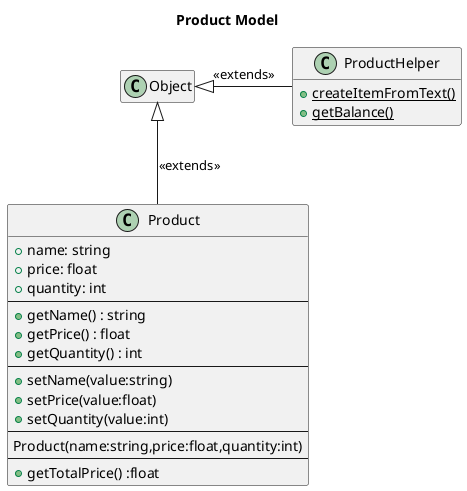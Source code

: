 @startuml class Diagram 
title Product Model

class Product{
    +name: string
    +price: float
    +quantity: int
    --
    +getName() : string
    +getPrice() : float
    +getQuantity() : int
    --
    +setName(value:string)
    +setPrice(value:float)
    +setQuantity(value:int)
    --
    Product(name:string,price:float,quantity:int)   
    --
    +getTotalPrice() :float
}

class ProductHelper{
    +{static}createItemFromText()
    +{static}getBalance()
}

Product -u-|> Object : <<extends>>
ProductHelper -l-|> Object : <<extends>>
hide empty members
@enduml